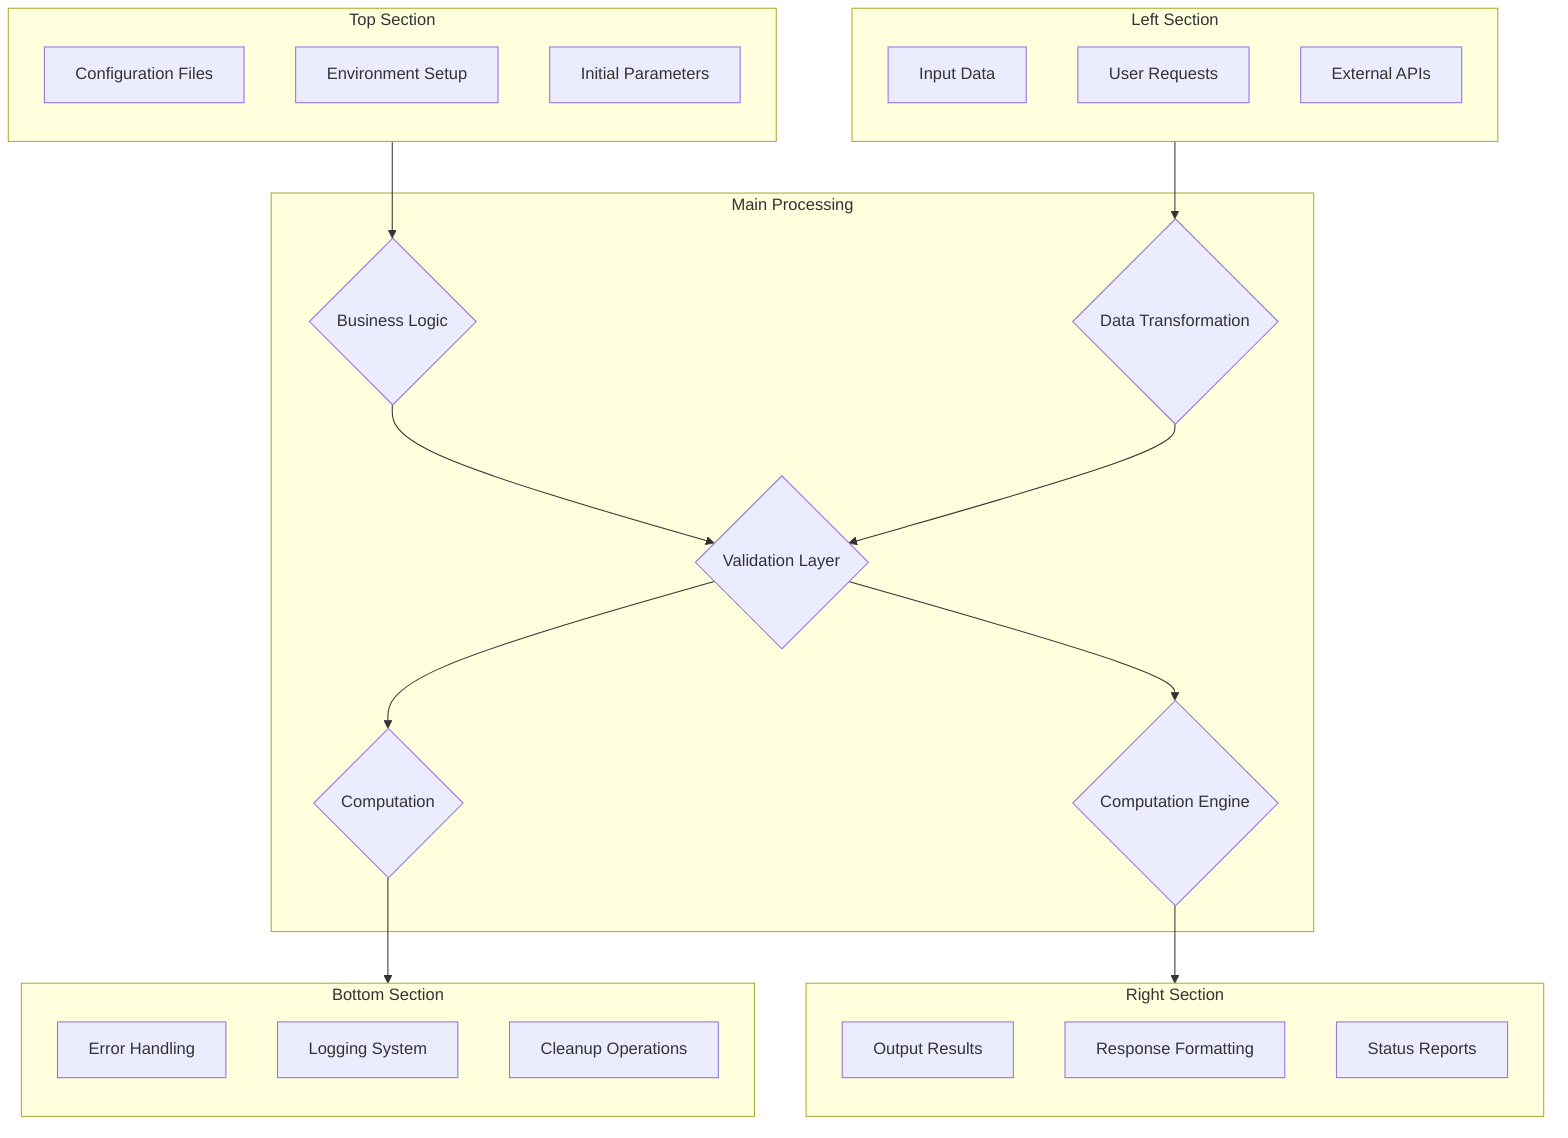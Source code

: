 flowchart TB
    %% Subgraphs for each direction with more data
    
    subgraph TopSection[Top Section]
        direction TB
        T1[Configuration Files]
        T2[Environment Setup]
        T3[Initial Parameters]
    end
    
    subgraph LeftSection[Left Section]
        direction TB
        L1[Input Data]
        L2[User Requests]
        L3[External APIs]
    end
    
    subgraph CenterSection[Main Processing]
        direction TB
        C1{Validation Layer}
        C2{Business Logic} --> C1
        C3{Data Transformation} --> C1
        C1 --> C4{Computation}
        C1 --> C5{Computation Engine}
    end
    
    subgraph RightSection[Right Section]
        direction TB
        R1[Output Results]
        R2[Response Formatting]
        R3[Status Reports]
    end
    
    subgraph BottomSection[Bottom Section]
        direction TB
        B1[Error Handling]
        B2[Logging System]
        B3[Cleanup Operations]
    end

    %% Connections from all directions
    TopSection --> C2
    LeftSection --> C3
    %% BottomSection --> C4
    %% RightSection --> C5
    %% CenterSection --> LeftSection
    %% CenterSection --> TopSection
     C4 --> BottomSection 
     C5 --> RightSection